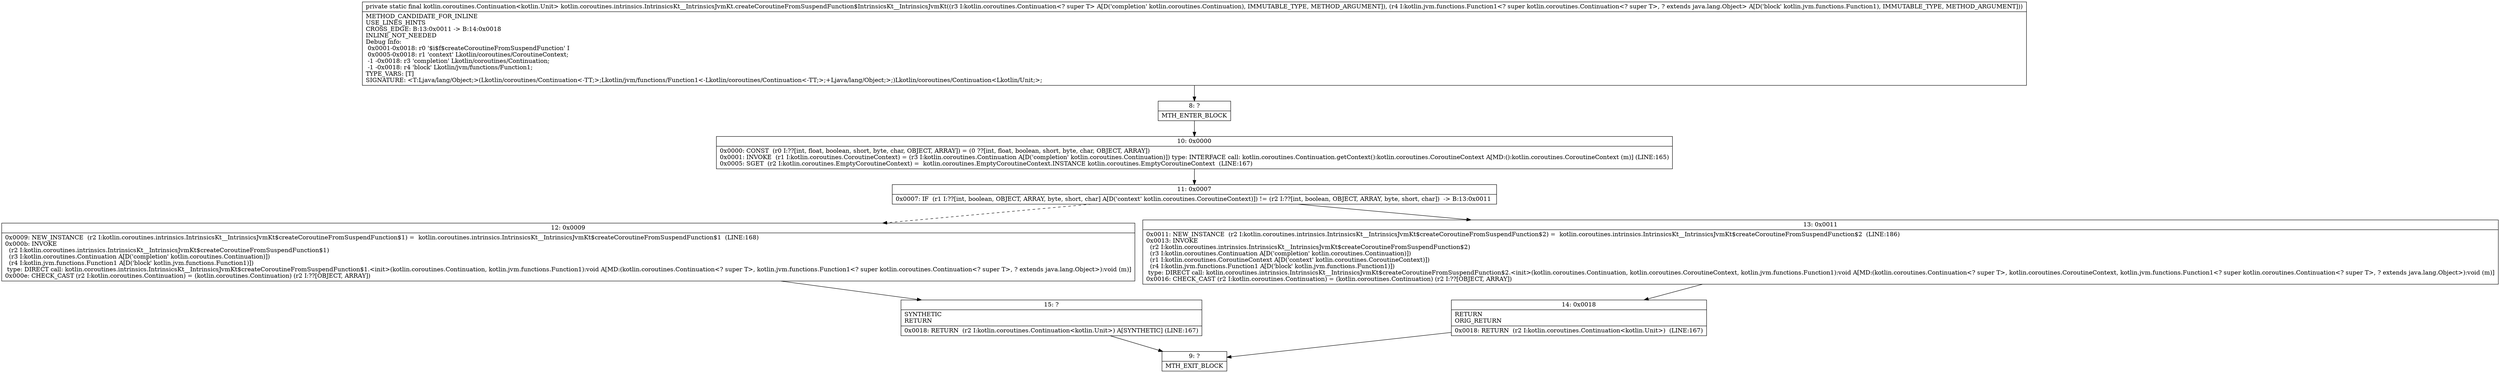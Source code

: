 digraph "CFG forkotlin.coroutines.intrinsics.IntrinsicsKt__IntrinsicsJvmKt.createCoroutineFromSuspendFunction$IntrinsicsKt__IntrinsicsJvmKt(Lkotlin\/coroutines\/Continuation;Lkotlin\/jvm\/functions\/Function1;)Lkotlin\/coroutines\/Continuation;" {
Node_8 [shape=record,label="{8\:\ ?|MTH_ENTER_BLOCK\l}"];
Node_10 [shape=record,label="{10\:\ 0x0000|0x0000: CONST  (r0 I:??[int, float, boolean, short, byte, char, OBJECT, ARRAY]) = (0 ??[int, float, boolean, short, byte, char, OBJECT, ARRAY]) \l0x0001: INVOKE  (r1 I:kotlin.coroutines.CoroutineContext) = (r3 I:kotlin.coroutines.Continuation A[D('completion' kotlin.coroutines.Continuation)]) type: INTERFACE call: kotlin.coroutines.Continuation.getContext():kotlin.coroutines.CoroutineContext A[MD:():kotlin.coroutines.CoroutineContext (m)] (LINE:165)\l0x0005: SGET  (r2 I:kotlin.coroutines.EmptyCoroutineContext) =  kotlin.coroutines.EmptyCoroutineContext.INSTANCE kotlin.coroutines.EmptyCoroutineContext  (LINE:167)\l}"];
Node_11 [shape=record,label="{11\:\ 0x0007|0x0007: IF  (r1 I:??[int, boolean, OBJECT, ARRAY, byte, short, char] A[D('context' kotlin.coroutines.CoroutineContext)]) != (r2 I:??[int, boolean, OBJECT, ARRAY, byte, short, char])  \-\> B:13:0x0011 \l}"];
Node_12 [shape=record,label="{12\:\ 0x0009|0x0009: NEW_INSTANCE  (r2 I:kotlin.coroutines.intrinsics.IntrinsicsKt__IntrinsicsJvmKt$createCoroutineFromSuspendFunction$1) =  kotlin.coroutines.intrinsics.IntrinsicsKt__IntrinsicsJvmKt$createCoroutineFromSuspendFunction$1  (LINE:168)\l0x000b: INVOKE  \l  (r2 I:kotlin.coroutines.intrinsics.IntrinsicsKt__IntrinsicsJvmKt$createCoroutineFromSuspendFunction$1)\l  (r3 I:kotlin.coroutines.Continuation A[D('completion' kotlin.coroutines.Continuation)])\l  (r4 I:kotlin.jvm.functions.Function1 A[D('block' kotlin.jvm.functions.Function1)])\l type: DIRECT call: kotlin.coroutines.intrinsics.IntrinsicsKt__IntrinsicsJvmKt$createCoroutineFromSuspendFunction$1.\<init\>(kotlin.coroutines.Continuation, kotlin.jvm.functions.Function1):void A[MD:(kotlin.coroutines.Continuation\<? super T\>, kotlin.jvm.functions.Function1\<? super kotlin.coroutines.Continuation\<? super T\>, ? extends java.lang.Object\>):void (m)]\l0x000e: CHECK_CAST (r2 I:kotlin.coroutines.Continuation) = (kotlin.coroutines.Continuation) (r2 I:??[OBJECT, ARRAY]) \l}"];
Node_15 [shape=record,label="{15\:\ ?|SYNTHETIC\lRETURN\l|0x0018: RETURN  (r2 I:kotlin.coroutines.Continuation\<kotlin.Unit\>) A[SYNTHETIC] (LINE:167)\l}"];
Node_9 [shape=record,label="{9\:\ ?|MTH_EXIT_BLOCK\l}"];
Node_13 [shape=record,label="{13\:\ 0x0011|0x0011: NEW_INSTANCE  (r2 I:kotlin.coroutines.intrinsics.IntrinsicsKt__IntrinsicsJvmKt$createCoroutineFromSuspendFunction$2) =  kotlin.coroutines.intrinsics.IntrinsicsKt__IntrinsicsJvmKt$createCoroutineFromSuspendFunction$2  (LINE:186)\l0x0013: INVOKE  \l  (r2 I:kotlin.coroutines.intrinsics.IntrinsicsKt__IntrinsicsJvmKt$createCoroutineFromSuspendFunction$2)\l  (r3 I:kotlin.coroutines.Continuation A[D('completion' kotlin.coroutines.Continuation)])\l  (r1 I:kotlin.coroutines.CoroutineContext A[D('context' kotlin.coroutines.CoroutineContext)])\l  (r4 I:kotlin.jvm.functions.Function1 A[D('block' kotlin.jvm.functions.Function1)])\l type: DIRECT call: kotlin.coroutines.intrinsics.IntrinsicsKt__IntrinsicsJvmKt$createCoroutineFromSuspendFunction$2.\<init\>(kotlin.coroutines.Continuation, kotlin.coroutines.CoroutineContext, kotlin.jvm.functions.Function1):void A[MD:(kotlin.coroutines.Continuation\<? super T\>, kotlin.coroutines.CoroutineContext, kotlin.jvm.functions.Function1\<? super kotlin.coroutines.Continuation\<? super T\>, ? extends java.lang.Object\>):void (m)]\l0x0016: CHECK_CAST (r2 I:kotlin.coroutines.Continuation) = (kotlin.coroutines.Continuation) (r2 I:??[OBJECT, ARRAY]) \l}"];
Node_14 [shape=record,label="{14\:\ 0x0018|RETURN\lORIG_RETURN\l|0x0018: RETURN  (r2 I:kotlin.coroutines.Continuation\<kotlin.Unit\>)  (LINE:167)\l}"];
MethodNode[shape=record,label="{private static final kotlin.coroutines.Continuation\<kotlin.Unit\> kotlin.coroutines.intrinsics.IntrinsicsKt__IntrinsicsJvmKt.createCoroutineFromSuspendFunction$IntrinsicsKt__IntrinsicsJvmKt((r3 I:kotlin.coroutines.Continuation\<? super T\> A[D('completion' kotlin.coroutines.Continuation), IMMUTABLE_TYPE, METHOD_ARGUMENT]), (r4 I:kotlin.jvm.functions.Function1\<? super kotlin.coroutines.Continuation\<? super T\>, ? extends java.lang.Object\> A[D('block' kotlin.jvm.functions.Function1), IMMUTABLE_TYPE, METHOD_ARGUMENT]))  | METHOD_CANDIDATE_FOR_INLINE\lUSE_LINES_HINTS\lCROSS_EDGE: B:13:0x0011 \-\> B:14:0x0018\lINLINE_NOT_NEEDED\lDebug Info:\l  0x0001\-0x0018: r0 '$i$f$createCoroutineFromSuspendFunction' I\l  0x0005\-0x0018: r1 'context' Lkotlin\/coroutines\/CoroutineContext;\l  \-1 \-0x0018: r3 'completion' Lkotlin\/coroutines\/Continuation;\l  \-1 \-0x0018: r4 'block' Lkotlin\/jvm\/functions\/Function1;\lTYPE_VARS: [T]\lSIGNATURE: \<T:Ljava\/lang\/Object;\>(Lkotlin\/coroutines\/Continuation\<\-TT;\>;Lkotlin\/jvm\/functions\/Function1\<\-Lkotlin\/coroutines\/Continuation\<\-TT;\>;+Ljava\/lang\/Object;\>;)Lkotlin\/coroutines\/Continuation\<Lkotlin\/Unit;\>;\l}"];
MethodNode -> Node_8;Node_8 -> Node_10;
Node_10 -> Node_11;
Node_11 -> Node_12[style=dashed];
Node_11 -> Node_13;
Node_12 -> Node_15;
Node_15 -> Node_9;
Node_13 -> Node_14;
Node_14 -> Node_9;
}

